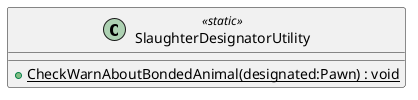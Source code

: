 @startuml
class SlaughterDesignatorUtility <<static>> {
    + {static} CheckWarnAboutBondedAnimal(designated:Pawn) : void
}
@enduml
